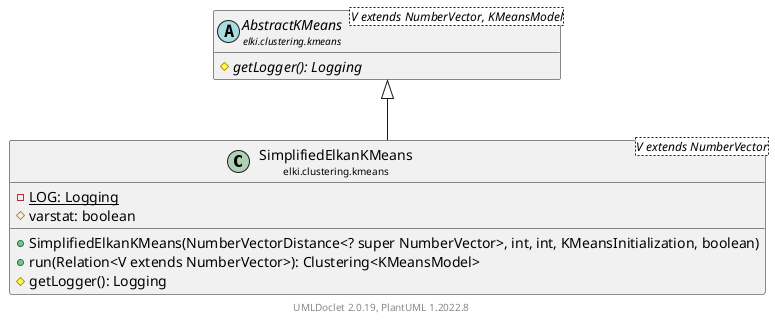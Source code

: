 @startuml
    remove .*\.(Instance|Par|Parameterizer|Factory)$
    set namespaceSeparator none
    hide empty fields
    hide empty methods

    class "<size:14>SimplifiedElkanKMeans\n<size:10>elki.clustering.kmeans" as elki.clustering.kmeans.SimplifiedElkanKMeans<V extends NumberVector> [[SimplifiedElkanKMeans.html]] {
        {static} -LOG: Logging
        #varstat: boolean
        +SimplifiedElkanKMeans(NumberVectorDistance<? super NumberVector>, int, int, KMeansInitialization, boolean)
        +run(Relation<V extends NumberVector>): Clustering<KMeansModel>
        #getLogger(): Logging
    }

    abstract class "<size:14>AbstractKMeans\n<size:10>elki.clustering.kmeans" as elki.clustering.kmeans.AbstractKMeans<V extends NumberVector, KMeansModel> [[AbstractKMeans.html]] {
        {abstract} #getLogger(): Logging
    }
    class "<size:14>SimplifiedElkanKMeans.Instance\n<size:10>elki.clustering.kmeans" as elki.clustering.kmeans.SimplifiedElkanKMeans.Instance [[SimplifiedElkanKMeans.Instance.html]]
    class "<size:14>SimplifiedElkanKMeans.Par\n<size:10>elki.clustering.kmeans" as elki.clustering.kmeans.SimplifiedElkanKMeans.Par<V extends NumberVector> [[SimplifiedElkanKMeans.Par.html]]

    elki.clustering.kmeans.AbstractKMeans <|-- elki.clustering.kmeans.SimplifiedElkanKMeans
    elki.clustering.kmeans.SimplifiedElkanKMeans +-- elki.clustering.kmeans.SimplifiedElkanKMeans.Instance
    elki.clustering.kmeans.SimplifiedElkanKMeans +-- elki.clustering.kmeans.SimplifiedElkanKMeans.Par

    center footer UMLDoclet 2.0.19, PlantUML 1.2022.8
@enduml
